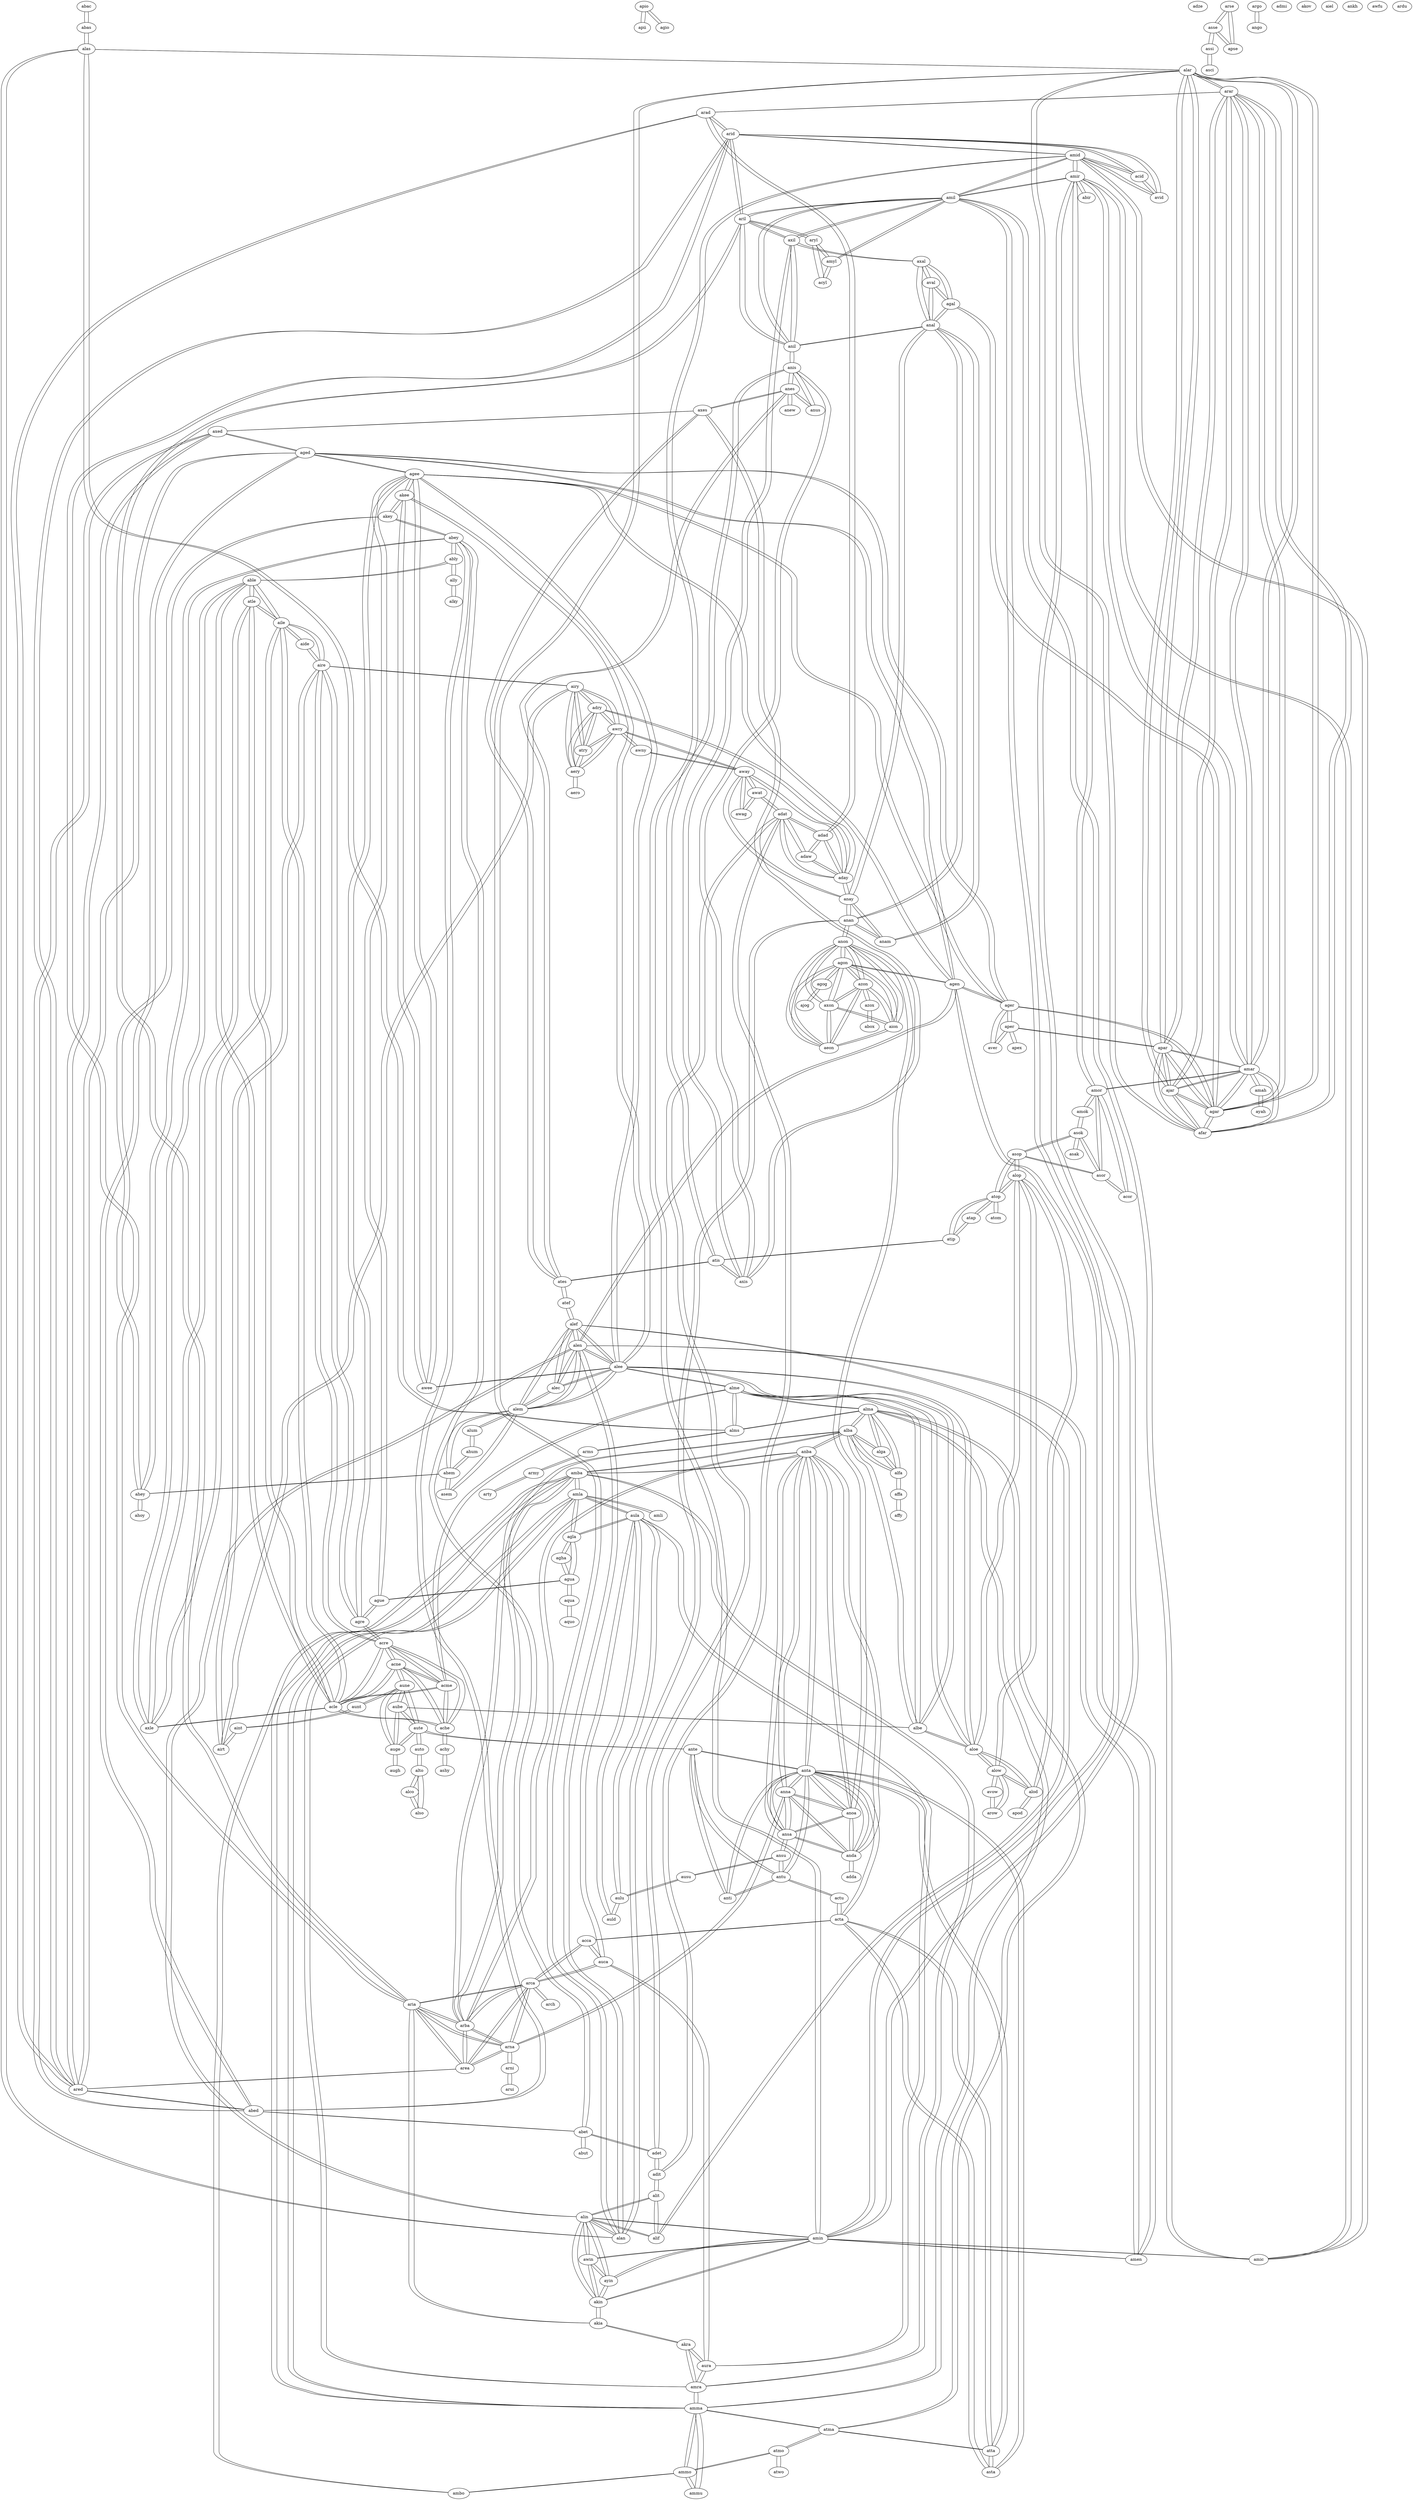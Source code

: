 graph {
abac
agon
arad
aube
abir
anon
agog
abas
azon
ausu
aint
alum
aper
apio
aril
apex
asop
acne
adze
arid
apii
asok
amla
awat
ally
amli
arar
anil
aute
adry
auto
akey
aula
agua
arse
ahum
akee
anis
alma
amok
alme
ahem
acme
auld
anay
ahey
alen
aryl
alms
anan
alee
alef
anam
alec
agio
argo
aide
avow
awry
atle
acid
achy
army
apod
alem
away
axes
arui
ambo
awag
adda
aile
aura
axed
amba
anna
atef
aval
admi
auca
amen
agha
avid
ansu
atmo
awin
akov
ajar
ache
asak
aeon
adet
aquo
aulu
ammu
alod
aloe
ango
aqua
amma
alop
alow
alky
aion
alga
afar
anoa
ammo
arca
abet
aria
antu
ahoy
acca
abey
axon
atry
abed
anti
atta
ante
alfa
agre
anta
ayah
ared
aire
ates
area
arty
asta
anda
arms
atma
airt
acre
aver
airy
atwo
apar
alto
acyl
affy
amil
atop
aero
alan
azox
alar
alas
asci
axle
atom
aiel
akra
aery
affa
ayin
assi
alin
amor
asse
amra
alif
agal
agar
arna
anew
akia
abox
akin
arni
alit
ajog
axil
asor
atip
anus
alba
awny
albe
ager
agen
arba
agee
aged
axis
acle
anba
able
actu
amin
ably
also
atis
axal
acta
aunt
anes
ague
ashy
alco
augh
adit
agla
ankh
amah
auge
amyl
abut
anal
asem
amar
atap
ansa
awfu
arch
aday
acor
aune
amid
arow
adat
amic
adaw
ardu
apse
adad
awee
amir

abac--abas
agon--axon
agon--aeon
agon--azon
agon--aion
agon--agen
agon--anon
agon--agog
arad--arid
arad--arar
arad--adad
arad--ared
aube--aune
aube--auge
aube--aute
aube--albe
abir--amir
anon--axon
anon--anan
anon--aeon
anon--aion
anon--azon
anon--agon
anon--anoa
agog--agon
agog--ajog
abas--abac
abas--alas
azon--axon
azon--aeon
azon--aion
azon--azox
azon--agon
azon--anon
ausu--aulu
ausu--ansu
aint--aunt
aint--airt
alum--alem
alum--ahum
aper--apex
aper--ager
aper--apar
aper--aver
apio--apii
apio--agio
aril--anil
aril--aryl
aril--amil
aril--aria
aril--axil
aril--arid
apex--aper
asop--asok
asop--asor
asop--atop
asop--alop
acne--aune
acne--acle
acne--acre
acne--ache
acne--acme
arid--arad
arid--ared
arid--aria
arid--avid
arid--acid
arid--aril
arid--amid
apii--apio
asok--asak
asok--asor
asok--amok
asok--asop
amla--aula
amla--amba
amla--amra
amla--amli
amla--amma
amla--agla
awat--adat
awat--awag
awat--away
ally--ably
ally--alky
amli--amla
arar--arad
arar--amar
arar--alar
arar--agar
arar--afar
arar--apar
arar--ajar
anil--anis
anil--aril
anil--axil
anil--anal
anil--amil
aute--aube
aute--auge
aute--aune
aute--ante
aute--auto
adry--airy
adry--aday
adry--atry
adry--awry
adry--aery
auto--alto
auto--aute
akey--akee
akey--abey
akey--ahey
aula--auld
aula--agla
aula--aulu
aula--amla
aula--auca
aula--aura
agua--agha
agua--agla
agua--ague
agua--aqua
arse--asse
arse--apse
ahum--ahem
ahum--alum
akee--awee
akee--alee
akee--agee
akee--akey
anis--atis
anis--anus
anis--anil
anis--anes
anis--axis
alma--atma
alma--alba
alma--alfa
alma--alga
alma--alme
alma--amma
alma--alms
amok--asok
amok--amor
alme--alee
alme--aloe
alme--alma
alme--albe
alme--alms
alme--acme
ahem--asem
ahem--alem
ahem--ahey
ahem--ahum
acme--alme
acme--acle
acme--acne
acme--acre
acme--ache
auld--aula
auld--aulu
anay--aday
anay--anal
anay--anan
anay--away
anay--anam
ahey--ahem
ahey--ahoy
ahey--akey
ahey--abey
alen--alin
alen--alee
alen--alef
alen--alem
alen--amen
alen--agen
alen--alan
alen--alec
aryl--aril
aryl--acyl
aryl--amyl
alms--alme
alms--alas
alms--alma
alms--arms
anan--anay
anan--anon
anan--anal
anan--alan
anan--anam
alee--aloe
alee--alef
alee--akee
alee--awee
alee--alem
alee--alen
alee--agee
alee--albe
alee--alme
alee--alec
alef--alee
alef--alem
alef--alen
alef--alif
alef--atef
alef--alec
anam--anay
anam--anal
anam--anan
alec--alen
alec--alee
alec--alem
alec--alef
agio--apio
argo--ango
aide--aire
aide--aile
avow--arow
avow--alow
awry--adry
awry--atry
awry--away
awry--aery
awry--awny
awry--airy
atle--acle
atle--axle
atle--aile
atle--able
acid--amid
acid--arid
acid--avid
achy--ache
achy--ashy
army--arty
army--arms
apod--alod
alem--alee
alem--alef
alem--ahem
alem--alen
alem--asem
alem--alum
alem--alec
away--awat
away--anay
away--aday
away--awny
away--awry
away--awag
axes--axed
axes--axis
axes--anes
axes--ates
arui--arni
ambo--ammo
ambo--amba
awag--awat
awag--away
adda--anda
aile--axle
aile--atle
aile--aire
aile--able
aile--acle
aile--aide
aura--auca
aura--amra
aura--aula
aura--akra
axed--abed
axed--ared
axed--axes
axed--aged
amba--ambo
amba--amra
amba--arba
amba--alba
amba--amla
amba--anba
amba--amma
anna--anta
anna--arna
anna--anba
anna--anda
anna--anoa
anna--ansa
atef--ates
atef--alef
aval--anal
aval--axal
aval--agal
auca--acca
auca--aura
auca--aula
auca--arca
amen--alen
amen--agen
amen--amin
agha--agla
agha--agua
avid--arid
avid--amid
avid--acid
ansu--antu
ansu--ansa
ansu--ausu
atmo--ammo
atmo--atma
atmo--atwo
awin--ayin
awin--alin
awin--akin
awin--amin
ajar--arar
ajar--amar
ajar--alar
ajar--agar
ajar--afar
ajar--apar
ache--achy
ache--acle
ache--acne
ache--acre
ache--acme
asak--asok
aeon--axon
aeon--anon
aeon--agon
aeon--azon
aeon--aion
adet--adit
adet--adat
adet--abet
aquo--aqua
aulu--aula
aulu--ausu
aulu--auld
ammu--ammo
ammu--amma
alod--alop
alod--apod
alod--aloe
alod--alow
aloe--alod
aloe--alee
aloe--alop
aloe--alow
aloe--albe
aloe--alme
ango--argo
aqua--aquo
aqua--agua
amma--ammo
amma--ammu
amma--amba
amma--amra
amma--atma
amma--amla
amma--alma
alop--alod
alop--asop
alop--atop
alop--aloe
alop--alow
alow--avow
alow--alod
alow--alop
alow--arow
alow--aloe
alky--ally
aion--axon
aion--anon
aion--agon
aion--azon
aion--aeon
alga--alba
alga--alma
alga--alfa
afar--arar
afar--amar
afar--alar
afar--agar
afar--apar
afar--ajar
anoa--anda
anoa--anta
anoa--anba
anoa--anna
anoa--anon
anoa--ansa
ammo--amma
ammo--ammu
ammo--atmo
ammo--ambo
arca--area
arca--acca
arca--arna
arca--arba
arca--auca
arca--arch
arca--aria
abet--abed
abet--abut
abet--abey
abet--adet
aria--area
aria--arna
aria--arba
aria--akia
aria--arid
aria--arca
aria--aril
antu--anti
antu--ansu
antu--ante
antu--actu
antu--anta
ahoy--ahey
acca--acta
acca--arca
acca--auca
abey--abet
abey--ably
abey--abed
abey--akey
abey--ahey
axon--anon
axon--agon
axon--azon
axon--aeon
axon--aion
atry--aery
atry--adry
atry--airy
atry--awry
abed--axed
abed--abey
abed--abet
abed--ared
abed--aged
anti--ante
anti--antu
anti--anta
atta--acta
atta--asta
atta--atma
atta--anta
ante--anti
ante--aute
ante--antu
ante--anta
alfa--alga
alfa--alma
alfa--affa
alfa--alba
agre--agee
agre--aire
agre--acre
agre--ague
anta--atta
anta--ante
anta--asta
anta--anba
anta--anda
anta--acta
anta--anti
anta--anna
anta--anoa
anta--ansa
anta--antu
ayah--amah
ared--area
ared--abed
ared--arad
ared--axed
ared--aged
ared--arid
aire--aide
aire--aile
aire--acre
aire--airt
aire--agre
aire--airy
ates--atis
ates--atef
ates--anes
ates--axes
area--arna
area--arba
area--arca
area--ared
area--aria
arty--army
asta--acta
asta--anta
asta--atta
anda--anta
anda--anba
anda--adda
anda--anna
anda--anoa
anda--ansa
arms--army
arms--alms
atma--amma
atma--alma
atma--atmo
atma--atta
airt--aint
airt--aire
airt--airy
acre--acne
acre--ache
acre--aire
acre--agre
acre--acle
acre--acme
aver--aper
aver--ager
airy--adry
airy--atry
airy--aire
airy--aery
airy--airt
airy--awry
atwo--atmo
apar--aper
apar--agar
apar--amar
apar--alar
apar--arar
apar--afar
apar--ajar
alto--alco
alto--also
alto--auto
acyl--aryl
acyl--amyl
affy--affa
amil--anil
amil--amin
amil--amir
amil--aril
amil--axil
amil--amyl
amil--amic
amil--amid
atop--atom
atop--atip
atop--alop
atop--atap
atop--asop
aero--aery
alan--alen
alan--alar
alan--alin
alan--anan
alan--alas
azox--azon
azox--abox
alar--arar
alar--amar
alar--agar
alar--alas
alar--alan
alar--afar
alar--apar
alar--ajar
alas--abas
alas--alar
alas--alan
alas--alms
asci--assi
axle--aile
axle--acle
axle--atle
axle--able
atom--atop
akra--aura
akra--amra
akra--akia
aery--aero
aery--airy
aery--adry
aery--atry
aery--awry
affa--affy
affa--alfa
ayin--amin
ayin--alin
ayin--awin
ayin--akin
assi--asse
assi--asci
alin--alan
alin--alit
alin--ayin
alin--alen
alin--awin
alin--akin
alin--amin
alin--alif
amor--acor
amor--amok
amor--asor
amor--amir
amor--amar
asse--apse
asse--assi
asse--arse
amra--aura
amra--amla
amra--amma
amra--amba
amra--akra
alif--alin
alif--alef
alif--alit
agal--anal
agal--agar
agal--axal
agal--aval
agar--amar
agar--agal
agar--alar
agar--arar
agar--afar
agar--ager
agar--apar
agar--ajar
arna--area
arna--arni
arna--arba
arna--anna
arna--arca
arna--aria
anew--anes
akia--aria
akia--akin
akia--akra
abox--azox
akin--akia
akin--alin
akin--awin
akin--amin
akin--ayin
arni--arui
arni--arna
alit--adit
alit--alin
alit--alif
ajog--agog
axil--aril
axil--anil
axil--amil
axil--axal
axil--axis
asor--acor
asor--asok
asor--amor
asor--asop
atip--atis
atip--atap
atip--atop
anus--anis
anus--anes
alba--amba
alba--anba
alba--arba
alba--alma
alba--alfa
alba--alga
alba--albe
awny--awry
awny--away
albe--aube
albe--alme
albe--alee
albe--aloe
albe--alba
ager--aper
ager--agar
ager--aged
ager--agee
ager--agen
ager--aver
agen--agon
agen--aged
agen--alen
agen--amen
agen--agee
agen--ager
arba--area
arba--arna
arba--amba
arba--anba
arba--aria
arba--alba
arba--arca
agee--alee
agee--ague
agee--akee
agee--awee
agee--aged
agee--agre
agee--agen
agee--ager
aged--abed
aged--ared
aged--axed
aged--agee
aged--agen
aged--ager
axis--anis
axis--atis
axis--axil
axis--axes
acle--acne
acle--aile
acle--acre
acle--atle
acle--ache
acle--able
acle--axle
acle--acme
anba--anda
anba--amba
anba--anta
anba--arba
anba--anna
anba--anoa
anba--ansa
anba--alba
able--aile
able--acle
able--axle
able--atle
able--ably
actu--acta
actu--antu
amin--alin
amin--amil
amin--ayin
amin--amir
amin--amen
amin--akin
amin--amic
amin--amid
amin--awin
ably--ally
ably--abey
ably--able
also--alto
also--alco
atis--anis
atis--ates
atis--atip
atis--axis
axal--anal
axal--axil
axal--aval
axal--agal
acta--acca
acta--asta
acta--anta
acta--actu
acta--atta
aunt--aune
aunt--aint
anes--anis
anes--anus
anes--anew
anes--axes
anes--ates
ague--agre
ague--agee
ague--agua
ashy--achy
alco--alto
alco--also
augh--auge
adit--adat
adit--adet
adit--alit
agla--agha
agla--amla
agla--agua
agla--aula
amah--ayah
amah--amar
auge--aube
auge--aune
auge--aute
auge--augh
amyl--acyl
amyl--aryl
amyl--amil
abut--abet
anal--anil
anal--anan
anal--axal
anal--agal
anal--anay
anal--aval
anal--anam
asem--ahem
asem--alem
amar--amah
amar--arar
amar--alar
amar--agar
amar--amor
amar--amir
amar--afar
amar--apar
amar--ajar
atap--atip
atap--atop
ansa--ansu
ansa--anda
ansa--anta
ansa--anba
ansa--anna
ansa--anoa
arch--arca
aday--adry
aday--adat
aday--away
aday--adaw
aday--anay
aday--adad
acor--asor
acor--amor
aune--aube
aune--auge
aune--aute
aune--acne
aune--aunt
amid--amil
amid--amin
amid--amir
amid--arid
amid--avid
amid--acid
amid--amic
arow--avow
arow--alow
adat--awat
adat--adaw
adat--aday
adat--adet
adat--adit
adat--adad
amic--amin
amic--amid
amic--amil
amic--amir
adaw--adat
adaw--aday
adaw--adad
apse--asse
apse--arse
adad--adat
adad--aday
adad--arad
adad--adaw
awee--akee
awee--alee
awee--agee
amir--amil
amir--amar
amir--amin
amir--amor
amir--abir
amir--amic
amir--amid
}